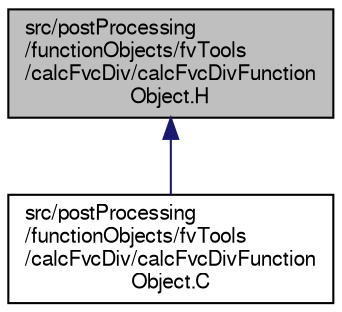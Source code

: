 digraph "src/postProcessing/functionObjects/fvTools/calcFvcDiv/calcFvcDivFunctionObject.H"
{
  bgcolor="transparent";
  edge [fontname="FreeSans",fontsize="10",labelfontname="FreeSans",labelfontsize="10"];
  node [fontname="FreeSans",fontsize="10",shape=record];
  Node1 [label="src/postProcessing\l/functionObjects/fvTools\l/calcFvcDiv/calcFvcDivFunction\lObject.H",height=0.2,width=0.4,color="black", fillcolor="grey75", style="filled" fontcolor="black"];
  Node1 -> Node2 [dir="back",color="midnightblue",fontsize="10",style="solid",fontname="FreeSans"];
  Node2 [label="src/postProcessing\l/functionObjects/fvTools\l/calcFvcDiv/calcFvcDivFunction\lObject.C",height=0.2,width=0.4,color="black",URL="$a08822.html"];
}
